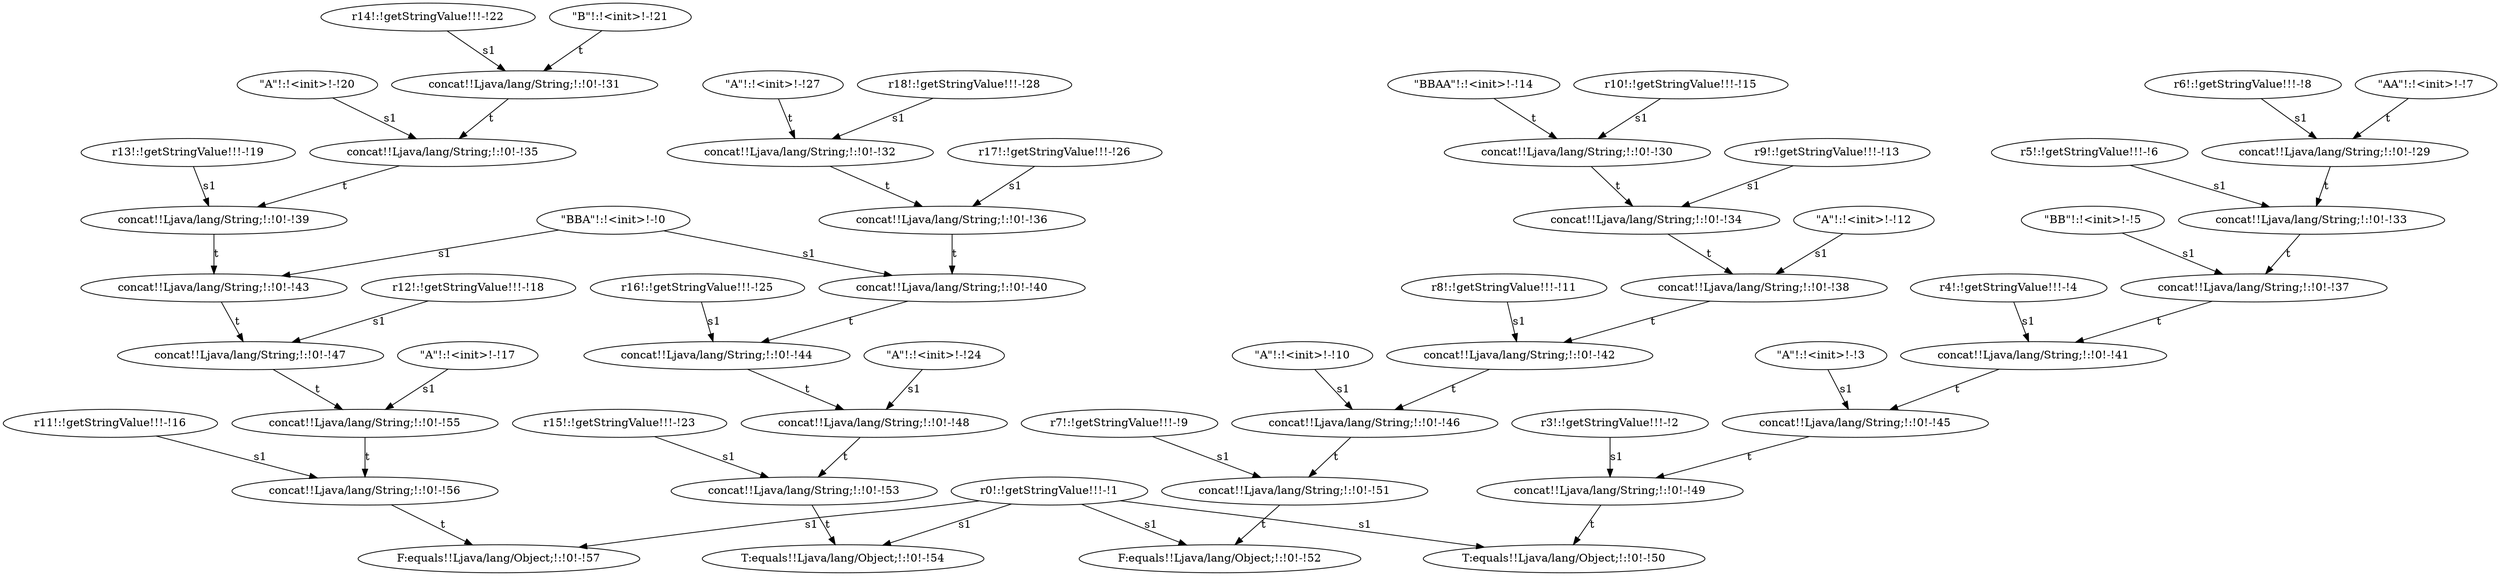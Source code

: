 digraph G {
  22 [ label="r14!:!getStringValue!!!-!22" ];
  34 [ label="concat!!Ljava/lang/String;!:!0!-!34" ];
  0 [ label="\"BBA\"!:!<init>!-!0" ];
  11 [ label="r8!:!getStringValue!!!-!11" ];
  19 [ label="r13!:!getStringValue!!!-!19" ];
  6 [ label="r5!:!getStringValue!!!-!6" ];
  12 [ label="\"A\"!:!<init>!-!12" ];
  27 [ label="\"A\"!:!<init>!-!27" ];
  10 [ label="\"A\"!:!<init>!-!10" ];
  16 [ label="r11!:!getStringValue!!!-!16" ];
  25 [ label="r16!:!getStringValue!!!-!25" ];
  8 [ label="r6!:!getStringValue!!!-!8" ];
  42 [ label="concat!!Ljava/lang/String;!:!0!-!42" ];
  38 [ label="concat!!Ljava/lang/String;!:!0!-!38" ];
  23 [ label="r15!:!getStringValue!!!-!23" ];
  56 [ label="concat!!Ljava/lang/String;!:!0!-!56" ];
  21 [ label="\"B\"!:!<init>!-!21" ];
  47 [ label="concat!!Ljava/lang/String;!:!0!-!47" ];
  32 [ label="concat!!Ljava/lang/String;!:!0!-!32" ];
  5 [ label="\"BB\"!:!<init>!-!5" ];
  3 [ label="\"A\"!:!<init>!-!3" ];
  30 [ label="concat!!Ljava/lang/String;!:!0!-!30" ];
  29 [ label="concat!!Ljava/lang/String;!:!0!-!29" ];
  4 [ label="r4!:!getStringValue!!!-!4" ];
  17 [ label="\"A\"!:!<init>!-!17" ];
  40 [ label="concat!!Ljava/lang/String;!:!0!-!40" ];
  9 [ label="r7!:!getStringValue!!!-!9" ];
  54 [ label="T:equals!!Ljava/lang/Object;!:!0!-!54" ];
  41 [ label="concat!!Ljava/lang/String;!:!0!-!41" ];
  51 [ label="concat!!Ljava/lang/String;!:!0!-!51" ];
  43 [ label="concat!!Ljava/lang/String;!:!0!-!43" ];
  44 [ label="concat!!Ljava/lang/String;!:!0!-!44" ];
  26 [ label="r17!:!getStringValue!!!-!26" ];
  57 [ label="F:equals!!Ljava/lang/Object;!:!0!-!57" ];
  35 [ label="concat!!Ljava/lang/String;!:!0!-!35" ];
  14 [ label="\"BBAA\"!:!<init>!-!14" ];
  33 [ label="concat!!Ljava/lang/String;!:!0!-!33" ];
  2 [ label="r3!:!getStringValue!!!-!2" ];
  24 [ label="\"A\"!:!<init>!-!24" ];
  36 [ label="concat!!Ljava/lang/String;!:!0!-!36" ];
  46 [ label="concat!!Ljava/lang/String;!:!0!-!46" ];
  55 [ label="concat!!Ljava/lang/String;!:!0!-!55" ];
  15 [ label="r10!:!getStringValue!!!-!15" ];
  48 [ label="concat!!Ljava/lang/String;!:!0!-!48" ];
  13 [ label="r9!:!getStringValue!!!-!13" ];
  53 [ label="concat!!Ljava/lang/String;!:!0!-!53" ];
  45 [ label="concat!!Ljava/lang/String;!:!0!-!45" ];
  49 [ label="concat!!Ljava/lang/String;!:!0!-!49" ];
  37 [ label="concat!!Ljava/lang/String;!:!0!-!37" ];
  28 [ label="r18!:!getStringValue!!!-!28" ];
  7 [ label="\"AA\"!:!<init>!-!7" ];
  20 [ label="\"A\"!:!<init>!-!20" ];
  52 [ label="F:equals!!Ljava/lang/Object;!:!0!-!52" ];
  18 [ label="r12!:!getStringValue!!!-!18" ];
  1 [ label="r0!:!getStringValue!!!-!1" ];
  39 [ label="concat!!Ljava/lang/String;!:!0!-!39" ];
  50 [ label="T:equals!!Ljava/lang/Object;!:!0!-!50" ];
  31 [ label="concat!!Ljava/lang/String;!:!0!-!31" ];
  2 -> 49 [ label="s1" ];
  45 -> 49 [ label="t" ];
  1 -> 50 [ label="s1" ];
  49 -> 50 [ label="t" ];
  9 -> 51 [ label="s1" ];
  46 -> 51 [ label="t" ];
  1 -> 52 [ label="s1" ];
  51 -> 52 [ label="t" ];
  16 -> 56 [ label="s1" ];
  55 -> 56 [ label="t" ];
  1 -> 57 [ label="s1" ];
  56 -> 57 [ label="t" ];
  23 -> 53 [ label="s1" ];
  48 -> 53 [ label="t" ];
  1 -> 54 [ label="s1" ];
  53 -> 54 [ label="t" ];
  3 -> 45 [ label="s1" ];
  41 -> 45 [ label="t" ];
  4 -> 41 [ label="s1" ];
  37 -> 41 [ label="t" ];
  5 -> 37 [ label="s1" ];
  33 -> 37 [ label="t" ];
  6 -> 33 [ label="s1" ];
  29 -> 33 [ label="t" ];
  7 -> 29 [ label="t" ];
  8 -> 29 [ label="s1" ];
  10 -> 46 [ label="s1" ];
  42 -> 46 [ label="t" ];
  11 -> 42 [ label="s1" ];
  38 -> 42 [ label="t" ];
  12 -> 38 [ label="s1" ];
  34 -> 38 [ label="t" ];
  13 -> 34 [ label="s1" ];
  30 -> 34 [ label="t" ];
  14 -> 30 [ label="t" ];
  15 -> 30 [ label="s1" ];
  17 -> 55 [ label="s1" ];
  47 -> 55 [ label="t" ];
  18 -> 47 [ label="s1" ];
  43 -> 47 [ label="t" ];
  0 -> 43 [ label="s1" ];
  39 -> 43 [ label="t" ];
  19 -> 39 [ label="s1" ];
  35 -> 39 [ label="t" ];
  20 -> 35 [ label="s1" ];
  31 -> 35 [ label="t" ];
  21 -> 31 [ label="t" ];
  22 -> 31 [ label="s1" ];
  24 -> 48 [ label="s1" ];
  44 -> 48 [ label="t" ];
  25 -> 44 [ label="s1" ];
  40 -> 44 [ label="t" ];
  0 -> 40 [ label="s1" ];
  36 -> 40 [ label="t" ];
  26 -> 36 [ label="s1" ];
  32 -> 36 [ label="t" ];
  27 -> 32 [ label="t" ];
  28 -> 32 [ label="s1" ];
}
